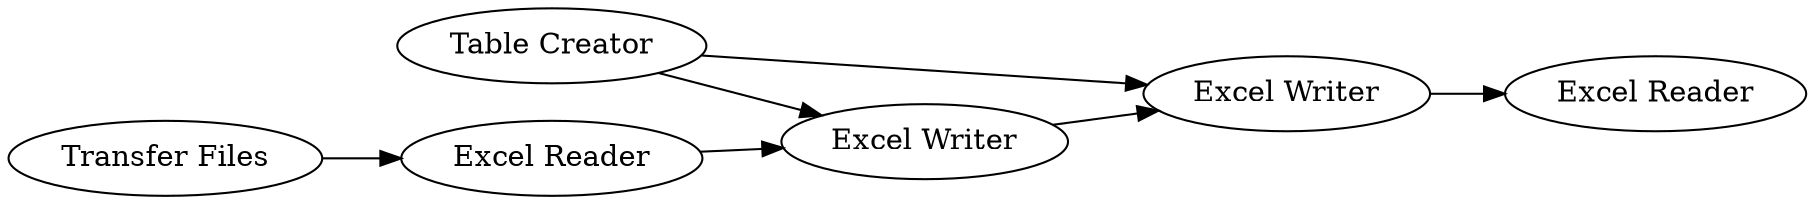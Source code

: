 digraph {
	3 -> 430
	429 -> 425
	430 -> 424
	428 -> 429
	3 -> 425
	425 -> 430
	428 [label="Transfer Files"]
	429 [label="Excel Reader"]
	425 [label="Excel Writer"]
	430 [label="Excel Writer"]
	424 [label="Excel Reader"]
	3 [label="Table Creator"]
	rankdir=LR
}
